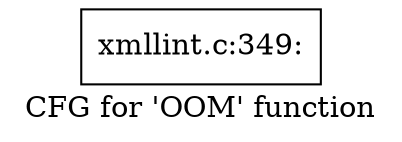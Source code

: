 digraph "CFG for 'OOM' function" {
	label="CFG for 'OOM' function";

	Node0x4824260 [shape=record,label="{xmllint.c:349:}"];
}
